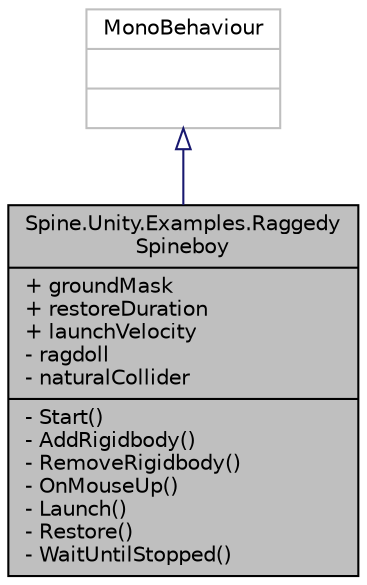 digraph "Spine.Unity.Examples.RaggedySpineboy"
{
 // LATEX_PDF_SIZE
  edge [fontname="Helvetica",fontsize="10",labelfontname="Helvetica",labelfontsize="10"];
  node [fontname="Helvetica",fontsize="10",shape=record];
  Node1 [label="{Spine.Unity.Examples.Raggedy\lSpineboy\n|+ groundMask\l+ restoreDuration\l+ launchVelocity\l- ragdoll\l- naturalCollider\l|- Start()\l- AddRigidbody()\l- RemoveRigidbody()\l- OnMouseUp()\l- Launch()\l- Restore()\l- WaitUntilStopped()\l}",height=0.2,width=0.4,color="black", fillcolor="grey75", style="filled", fontcolor="black",tooltip=" "];
  Node2 -> Node1 [dir="back",color="midnightblue",fontsize="10",style="solid",arrowtail="onormal",fontname="Helvetica"];
  Node2 [label="{MonoBehaviour\n||}",height=0.2,width=0.4,color="grey75", fillcolor="white", style="filled",tooltip=" "];
}
